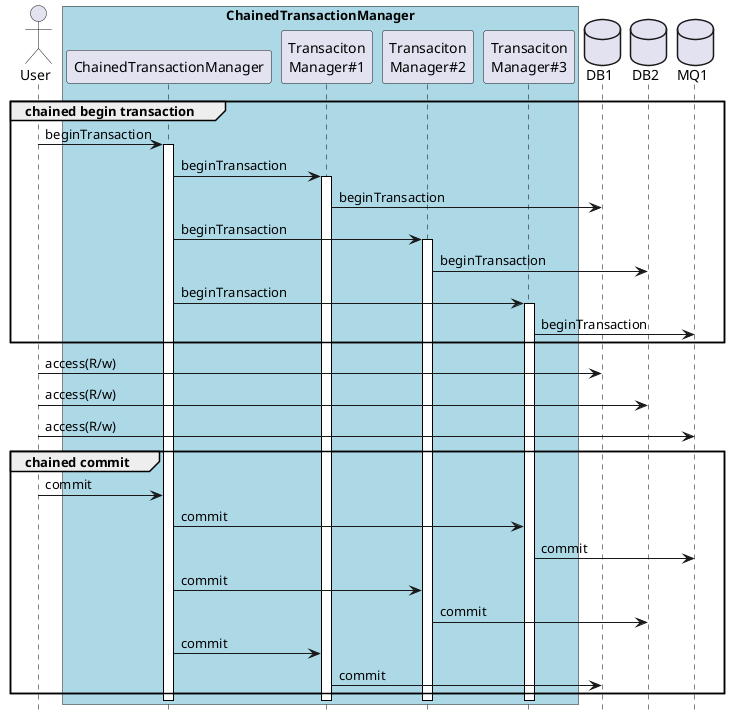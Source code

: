 @startuml

hide footbox

actor User
box "ChainedTransactionManager" #lightblue
participant ChainedTransactionManager
participant "Transaciton\nManager#1" as TM1
participant "Transaciton\nManager#2" as TM2
participant "Transaciton\nManager#3" as TM3
end box
database "DB1" as db1
database "DB2" as db2
database "MQ1" as mq1

group chained begin transaction
User -> ChainedTransactionManager : beginTransaction
activate ChainedTransactionManager

ChainedTransactionManager -> TM1 : beginTransaction
activate TM1
TM1 -> db1 : beginTransaction

ChainedTransactionManager -> TM2 : beginTransaction
activate TM2
TM2 -> db2 : beginTransaction

ChainedTransactionManager -> TM3 : beginTransaction
activate TM3
TM3 -> mq1 : beginTransaction
end

User -> db1 : access(R/w)
User -> db2 : access(R/w)
User -> mq1 : access(R/w)

group chained commit
User -> ChainedTransactionManager : commit
ChainedTransactionManager -> TM3 : commit
TM3 -> mq1 : commit

ChainedTransactionManager -> TM2 : commit
TM2 -> db2 : commit

ChainedTransactionManager -> TM1 : commit
TM1 -> db1 : commit
end

deactivate TM1
deactivate TM2
deactivate TM3

deactivate ChainedTransactionManager

'Set styles such as format and color of each figure
skinparam Note {
  BackgroundColor #b1f8fa
  BorderColor black
}

skinparam Class {
  BorderColor black
  ArrowColor black
}

skinparam Sequence {
  BorderColor black
  ActorBorderColor black
  ArrowColor black
  LifeLineBorderColor black
  BoxLineColor black
  ParticipantBorderColor black
}

skinparam componentStyle uml2

skinparam Component {
  BorderColor black
  ArrowColor black
}

skinparam Interface {
  BorderColor black
  ArrowColor black
}

@enduml
